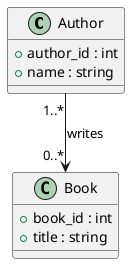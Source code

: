 @startuml

' Define classes
class Author {
    +author_id : int
    +name : string
}

class Book {
    +book_id : int
    +title : string
}

' Relationships
Author "1..*" --> "0..*" Book : writes

@enduml